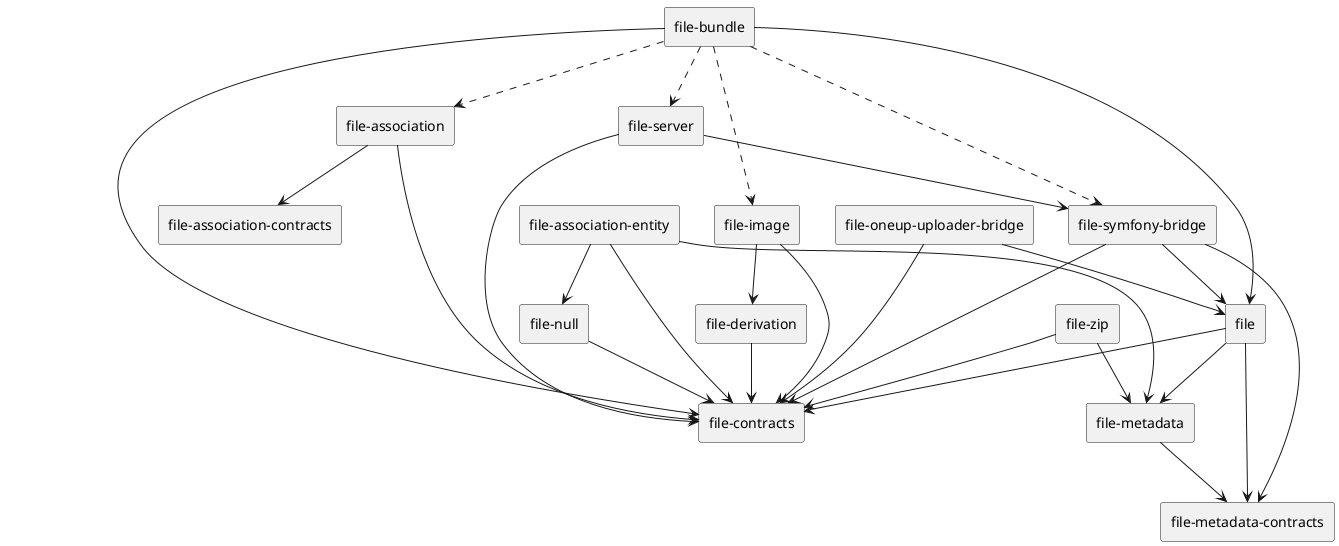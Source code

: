 @startuml file-components

skinparam componentStyle rectangle

[file] --> [file-contracts]
[file] --> [file-metadata-contracts]
[file] --> [file-metadata]
[file-association] --> [file-association-contracts]
[file-association] --> [file-contracts]
[file-bundle] --> [file]
[file-bundle] --> [file-contracts]
[file-bundle] ..> [file-image]
[file-bundle] ..> [file-association]
[file-bundle] ..> [file-server]
[file-bundle] ..> [file-symfony-bridge]
[file-derivation] --> [file-contracts]
[file-image] --> [file-contracts]
[file-image] --> [file-derivation]
[file-oneup-uploader-bridge] --> [file-contracts]
[file-oneup-uploader-bridge] --> [file]
[file-server] --> [file-contracts]
[file-server] --> [file-symfony-bridge]
[file-symfony-bridge] --> [file]
[file-symfony-bridge] --> [file-contracts]
[file-symfony-bridge] --> [file-metadata-contracts]
[file-association-entity] --> [file-contracts]
[file-association-entity] --> [file-metadata]
[file-association-entity] --> [file-null]
[file-metadata] --> [file-metadata-contracts]
[file-null] --> [file-contracts]
[file-zip] --> [file-contracts]
[file-zip] --> [file-metadata]

@enduml